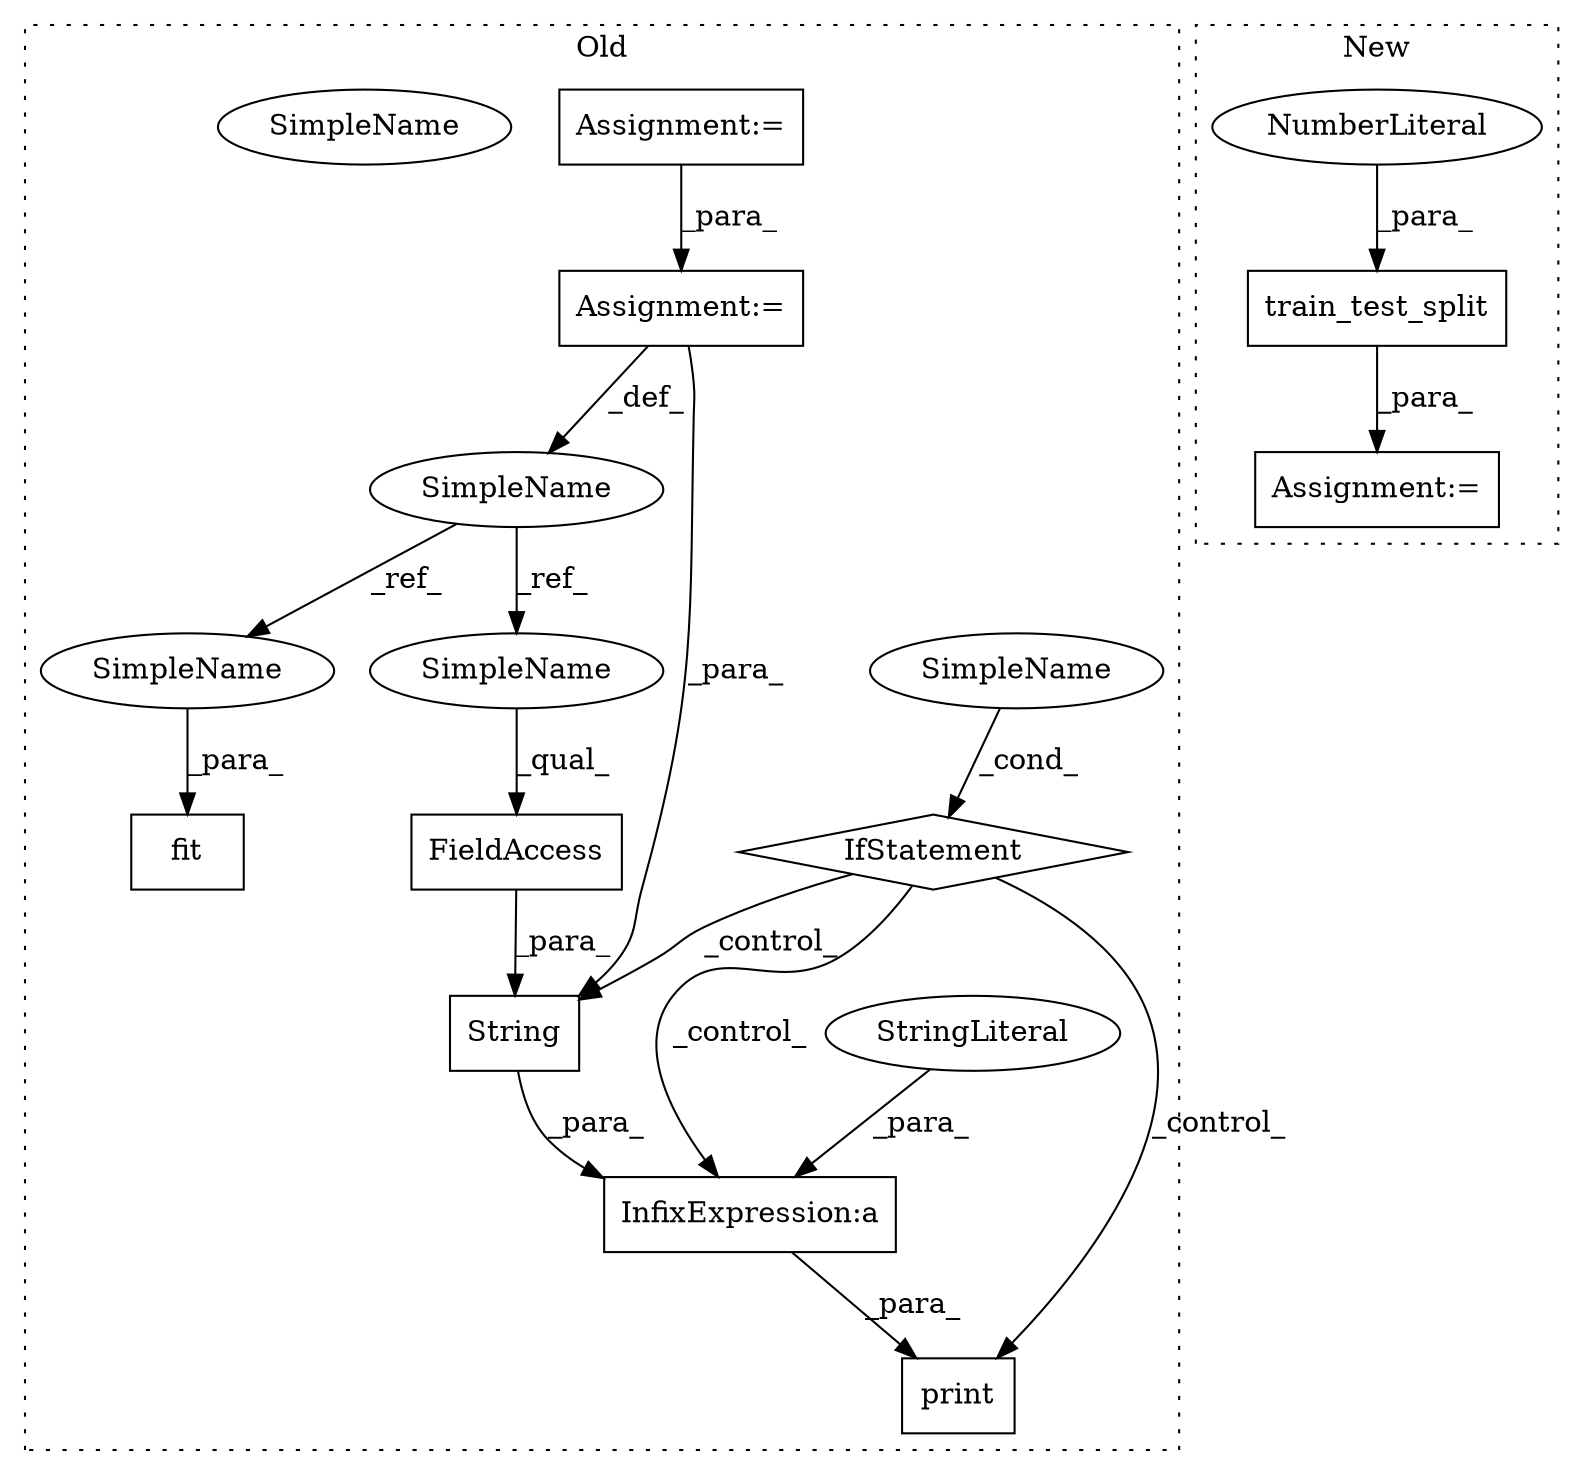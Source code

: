 digraph G {
subgraph cluster0 {
1 [label="fit" a="32" s="1802,1840" l="4,1" shape="box"];
5 [label="Assignment:=" a="7" s="1332" l="1" shape="box"];
6 [label="Assignment:=" a="7" s="1524" l="31" shape="box"];
7 [label="FieldAccess" a="22" s="1631" l="16" shape="box"];
8 [label="InfixExpression:a" a="27" s="1621" l="3" shape="box"];
9 [label="SimpleName" a="42" s="1568" l="7" shape="ellipse"];
10 [label="print" a="32" s="1585,1648" l="6,1" shape="box"];
11 [label="SimpleName" a="42" s="1322" l="10" shape="ellipse"];
12 [label="String" a="32" s="1624,1647" l="7,1" shape="box"];
13 [label="StringLiteral" a="45" s="1591" l="30" shape="ellipse"];
14 [label="IfStatement" a="25" s="1564,1575" l="4,2" shape="diamond"];
15 [label="SimpleName" a="42" s="1568" l="7" shape="ellipse"];
16 [label="SimpleName" a="42" s="1631" l="10" shape="ellipse"];
17 [label="SimpleName" a="42" s="1806" l="10" shape="ellipse"];
label = "Old";
style="dotted";
}
subgraph cluster1 {
2 [label="train_test_split" a="32" s="1406,1467" l="17,1" shape="box"];
3 [label="NumberLiteral" a="34" s="1458" l="2" shape="ellipse"];
4 [label="Assignment:=" a="7" s="1404" l="2" shape="box"];
label = "New";
style="dotted";
}
2 -> 4 [label="_para_"];
3 -> 2 [label="_para_"];
5 -> 11 [label="_def_"];
5 -> 12 [label="_para_"];
6 -> 5 [label="_para_"];
7 -> 12 [label="_para_"];
8 -> 10 [label="_para_"];
11 -> 16 [label="_ref_"];
11 -> 17 [label="_ref_"];
12 -> 8 [label="_para_"];
13 -> 8 [label="_para_"];
14 -> 12 [label="_control_"];
14 -> 8 [label="_control_"];
14 -> 10 [label="_control_"];
15 -> 14 [label="_cond_"];
16 -> 7 [label="_qual_"];
17 -> 1 [label="_para_"];
}